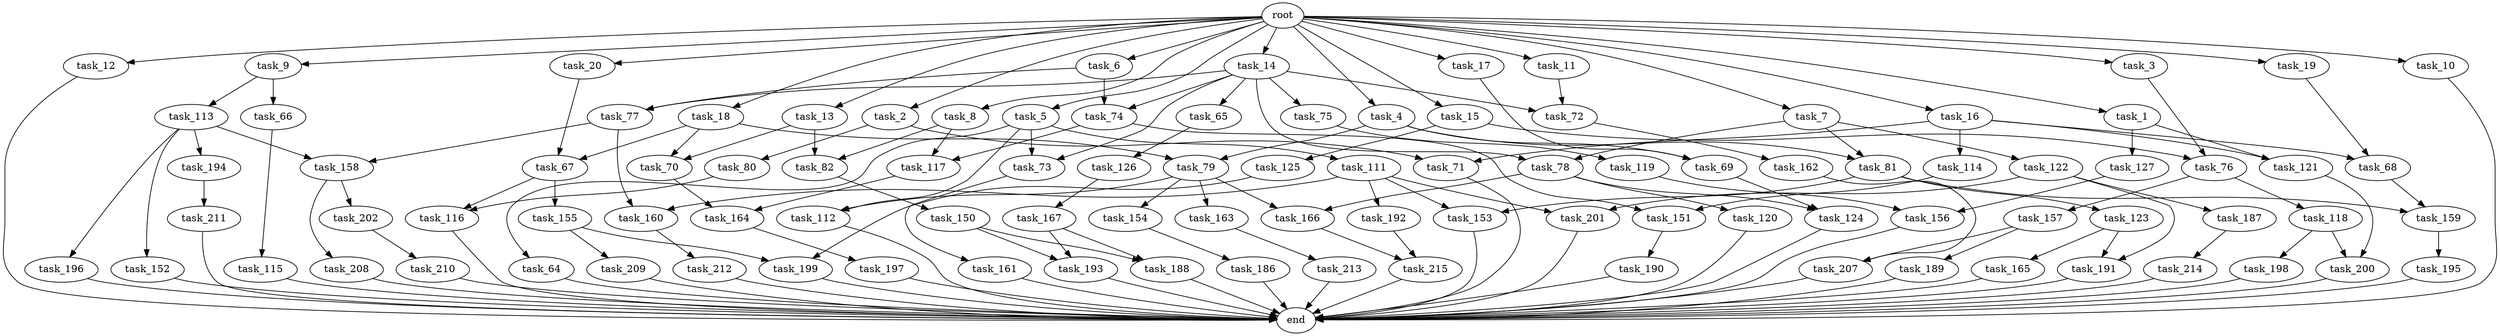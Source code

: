 digraph G {
  task_67 [size="55834574848.000000"];
  task_193 [size="58411555225.600006"];
  task_12 [size="102.400000"];
  task_201 [size="93630287052.800003"];
  task_5 [size="102.400000"];
  task_162 [size="7730941132.800000"];
  task_82 [size="77309411328.000000"];
  task_196 [size="3435973836.800000"];
  task_164 [size="76450417868.800003"];
  task_17 [size="102.400000"];
  task_2 [size="102.400000"];
  task_121 [size="83322365542.400009"];
  task_13 [size="102.400000"];
  task_161 [size="13743895347.200001"];
  task_166 [size="109951162777.600006"];
  task_207 [size="68719476736.000000"];
  task_79 [size="21474836480.000000"];
  task_198 [size="69578470195.199997"];
  task_77 [size="29205777612.800003"];
  task_163 [size="54975581388.800003"];
  task_11 [size="102.400000"];
  task_71 [size="68719476736.000000"];
  task_167 [size="21474836480.000000"];
  task_165 [size="54975581388.800003"];
  task_154 [size="54975581388.800003"];
  task_117 [size="111669149696.000000"];
  task_64 [size="54975581388.800003"];
  task_156 [size="49821620633.600006"];
  root [size="0.000000"];
  task_72 [size="93630287052.800003"];
  task_69 [size="11166914969.600000"];
  task_119 [size="3435973836.800000"];
  task_74 [size="29205777612.800003"];
  task_152 [size="3435973836.800000"];
  task_190 [size="3435973836.800000"];
  task_114 [size="13743895347.200001"];
  task_8 [size="102.400000"];
  task_155 [size="13743895347.200001"];
  task_18 [size="102.400000"];
  task_215 [size="55834574848.000000"];
  task_150 [size="13743895347.200001"];
  task_122 [size="21474836480.000000"];
  task_194 [size="3435973836.800000"];
  task_126 [size="3435973836.800000"];
  task_66 [size="69578470195.199997"];
  task_186 [size="3435973836.800000"];
  task_214 [size="13743895347.200001"];
  task_188 [size="58411555225.600006"];
  task_73 [size="62706522521.600006"];
  task_116 [size="35218731827.200005"];
  task_199 [size="34359738368.000000"];
  task_213 [size="54975581388.800003"];
  task_1 [size="102.400000"];
  task_3 [size="102.400000"];
  task_200 [size="111669149696.000000"];
  task_212 [size="21474836480.000000"];
  task_157 [size="85899345920.000000"];
  task_189 [size="13743895347.200001"];
  task_75 [size="7730941132.800000"];
  task_9 [size="102.400000"];
  task_4 [size="102.400000"];
  task_187 [size="85899345920.000000"];
  end [size="0.000000"];
  task_111 [size="54975581388.800003"];
  task_123 [size="13743895347.200001"];
  task_191 [size="140874927308.800018"];
  task_16 [size="102.400000"];
  task_158 [size="58411555225.600006"];
  task_19 [size="102.400000"];
  task_159 [size="27487790694.400002"];
  task_20 [size="102.400000"];
  task_6 [size="102.400000"];
  task_127 [size="69578470195.199997"];
  task_160 [size="62706522521.600006"];
  task_192 [size="7730941132.800000"];
  task_112 [size="109951162777.600006"];
  task_65 [size="7730941132.800000"];
  task_115 [size="21474836480.000000"];
  task_7 [size="102.400000"];
  task_202 [size="42090679500.800003"];
  task_118 [size="85899345920.000000"];
  task_80 [size="54975581388.800003"];
  task_125 [size="21474836480.000000"];
  task_124 [size="76450417868.800003"];
  task_210 [size="30923764531.200001"];
  task_68 [size="17179869184.000000"];
  task_211 [size="85899345920.000000"];
  task_208 [size="42090679500.800003"];
  task_15 [size="102.400000"];
  task_120 [size="54975581388.800003"];
  task_113 [size="69578470195.199997"];
  task_151 [size="111669149696.000000"];
  task_76 [size="52398601011.200005"];
  task_70 [size="21474836480.000000"];
  task_209 [size="30923764531.200001"];
  task_197 [size="69578470195.199997"];
  task_78 [size="29205777612.800003"];
  task_10 [size="102.400000"];
  task_81 [size="29205777612.800003"];
  task_195 [size="21474836480.000000"];
  task_153 [size="21474836480.000000"];
  task_14 [size="102.400000"];

  task_67 -> task_116 [size="134217728.000000"];
  task_67 -> task_155 [size="134217728.000000"];
  task_193 -> end [size="1.000000"];
  task_12 -> end [size="1.000000"];
  task_201 -> end [size="1.000000"];
  task_5 -> task_112 [size="536870912.000000"];
  task_5 -> task_64 [size="536870912.000000"];
  task_5 -> task_111 [size="536870912.000000"];
  task_5 -> task_73 [size="536870912.000000"];
  task_162 -> task_207 [size="536870912.000000"];
  task_82 -> task_150 [size="134217728.000000"];
  task_196 -> end [size="1.000000"];
  task_164 -> task_197 [size="679477248.000000"];
  task_17 -> task_69 [size="33554432.000000"];
  task_2 -> task_80 [size="536870912.000000"];
  task_2 -> task_71 [size="536870912.000000"];
  task_121 -> task_200 [size="411041792.000000"];
  task_13 -> task_82 [size="75497472.000000"];
  task_13 -> task_70 [size="75497472.000000"];
  task_161 -> end [size="1.000000"];
  task_166 -> task_215 [size="134217728.000000"];
  task_207 -> end [size="1.000000"];
  task_79 -> task_112 [size="536870912.000000"];
  task_79 -> task_154 [size="536870912.000000"];
  task_79 -> task_163 [size="536870912.000000"];
  task_79 -> task_166 [size="536870912.000000"];
  task_198 -> end [size="1.000000"];
  task_77 -> task_160 [size="536870912.000000"];
  task_77 -> task_158 [size="536870912.000000"];
  task_163 -> task_213 [size="536870912.000000"];
  task_11 -> task_72 [size="838860800.000000"];
  task_71 -> end [size="1.000000"];
  task_167 -> task_193 [size="33554432.000000"];
  task_167 -> task_188 [size="33554432.000000"];
  task_165 -> end [size="1.000000"];
  task_154 -> task_186 [size="33554432.000000"];
  task_117 -> task_164 [size="209715200.000000"];
  task_64 -> end [size="1.000000"];
  task_156 -> end [size="1.000000"];
  root -> task_7 [size="1.000000"];
  root -> task_8 [size="1.000000"];
  root -> task_20 [size="1.000000"];
  root -> task_12 [size="1.000000"];
  root -> task_18 [size="1.000000"];
  root -> task_1 [size="1.000000"];
  root -> task_3 [size="1.000000"];
  root -> task_16 [size="1.000000"];
  root -> task_19 [size="1.000000"];
  root -> task_5 [size="1.000000"];
  root -> task_10 [size="1.000000"];
  root -> task_6 [size="1.000000"];
  root -> task_17 [size="1.000000"];
  root -> task_9 [size="1.000000"];
  root -> task_11 [size="1.000000"];
  root -> task_4 [size="1.000000"];
  root -> task_13 [size="1.000000"];
  root -> task_2 [size="1.000000"];
  root -> task_14 [size="1.000000"];
  root -> task_15 [size="1.000000"];
  task_72 -> task_162 [size="75497472.000000"];
  task_69 -> task_124 [size="209715200.000000"];
  task_119 -> task_156 [size="75497472.000000"];
  task_74 -> task_117 [size="411041792.000000"];
  task_74 -> task_151 [size="411041792.000000"];
  task_152 -> end [size="1.000000"];
  task_190 -> end [size="1.000000"];
  task_114 -> task_151 [size="679477248.000000"];
  task_8 -> task_82 [size="679477248.000000"];
  task_8 -> task_117 [size="679477248.000000"];
  task_155 -> task_199 [size="301989888.000000"];
  task_155 -> task_209 [size="301989888.000000"];
  task_18 -> task_67 [size="134217728.000000"];
  task_18 -> task_79 [size="134217728.000000"];
  task_18 -> task_70 [size="134217728.000000"];
  task_215 -> end [size="1.000000"];
  task_150 -> task_193 [size="536870912.000000"];
  task_150 -> task_188 [size="536870912.000000"];
  task_122 -> task_187 [size="838860800.000000"];
  task_122 -> task_201 [size="838860800.000000"];
  task_122 -> task_191 [size="838860800.000000"];
  task_194 -> task_211 [size="838860800.000000"];
  task_126 -> task_167 [size="209715200.000000"];
  task_66 -> task_115 [size="209715200.000000"];
  task_186 -> end [size="1.000000"];
  task_214 -> end [size="1.000000"];
  task_188 -> end [size="1.000000"];
  task_73 -> task_161 [size="134217728.000000"];
  task_116 -> end [size="1.000000"];
  task_199 -> end [size="1.000000"];
  task_213 -> end [size="1.000000"];
  task_1 -> task_121 [size="679477248.000000"];
  task_1 -> task_127 [size="679477248.000000"];
  task_3 -> task_76 [size="301989888.000000"];
  task_200 -> end [size="1.000000"];
  task_212 -> end [size="1.000000"];
  task_157 -> task_189 [size="134217728.000000"];
  task_157 -> task_207 [size="134217728.000000"];
  task_189 -> end [size="1.000000"];
  task_75 -> task_119 [size="33554432.000000"];
  task_9 -> task_66 [size="679477248.000000"];
  task_9 -> task_113 [size="679477248.000000"];
  task_4 -> task_79 [size="75497472.000000"];
  task_4 -> task_81 [size="75497472.000000"];
  task_4 -> task_69 [size="75497472.000000"];
  task_187 -> task_214 [size="134217728.000000"];
  task_111 -> task_160 [size="75497472.000000"];
  task_111 -> task_153 [size="75497472.000000"];
  task_111 -> task_192 [size="75497472.000000"];
  task_111 -> task_201 [size="75497472.000000"];
  task_123 -> task_191 [size="536870912.000000"];
  task_123 -> task_165 [size="536870912.000000"];
  task_191 -> end [size="1.000000"];
  task_16 -> task_121 [size="134217728.000000"];
  task_16 -> task_114 [size="134217728.000000"];
  task_16 -> task_68 [size="134217728.000000"];
  task_16 -> task_71 [size="134217728.000000"];
  task_158 -> task_202 [size="411041792.000000"];
  task_158 -> task_208 [size="411041792.000000"];
  task_19 -> task_68 [size="33554432.000000"];
  task_159 -> task_195 [size="209715200.000000"];
  task_20 -> task_67 [size="411041792.000000"];
  task_6 -> task_77 [size="209715200.000000"];
  task_6 -> task_74 [size="209715200.000000"];
  task_127 -> task_156 [size="411041792.000000"];
  task_160 -> task_212 [size="209715200.000000"];
  task_192 -> task_215 [size="411041792.000000"];
  task_112 -> end [size="1.000000"];
  task_65 -> task_126 [size="33554432.000000"];
  task_115 -> end [size="1.000000"];
  task_7 -> task_122 [size="209715200.000000"];
  task_7 -> task_81 [size="209715200.000000"];
  task_7 -> task_78 [size="209715200.000000"];
  task_202 -> task_210 [size="301989888.000000"];
  task_118 -> task_200 [size="679477248.000000"];
  task_118 -> task_198 [size="679477248.000000"];
  task_80 -> task_116 [size="209715200.000000"];
  task_125 -> task_199 [size="33554432.000000"];
  task_124 -> end [size="1.000000"];
  task_210 -> end [size="1.000000"];
  task_68 -> task_159 [size="134217728.000000"];
  task_211 -> end [size="1.000000"];
  task_208 -> end [size="1.000000"];
  task_15 -> task_76 [size="209715200.000000"];
  task_15 -> task_125 [size="209715200.000000"];
  task_120 -> end [size="1.000000"];
  task_113 -> task_152 [size="33554432.000000"];
  task_113 -> task_196 [size="33554432.000000"];
  task_113 -> task_194 [size="33554432.000000"];
  task_113 -> task_158 [size="33554432.000000"];
  task_151 -> task_190 [size="33554432.000000"];
  task_76 -> task_118 [size="838860800.000000"];
  task_76 -> task_157 [size="838860800.000000"];
  task_70 -> task_164 [size="536870912.000000"];
  task_209 -> end [size="1.000000"];
  task_197 -> end [size="1.000000"];
  task_78 -> task_166 [size="536870912.000000"];
  task_78 -> task_124 [size="536870912.000000"];
  task_78 -> task_120 [size="536870912.000000"];
  task_10 -> end [size="1.000000"];
  task_81 -> task_123 [size="134217728.000000"];
  task_81 -> task_153 [size="134217728.000000"];
  task_81 -> task_159 [size="134217728.000000"];
  task_195 -> end [size="1.000000"];
  task_153 -> end [size="1.000000"];
  task_14 -> task_65 [size="75497472.000000"];
  task_14 -> task_75 [size="75497472.000000"];
  task_14 -> task_72 [size="75497472.000000"];
  task_14 -> task_73 [size="75497472.000000"];
  task_14 -> task_78 [size="75497472.000000"];
  task_14 -> task_74 [size="75497472.000000"];
  task_14 -> task_77 [size="75497472.000000"];
}
